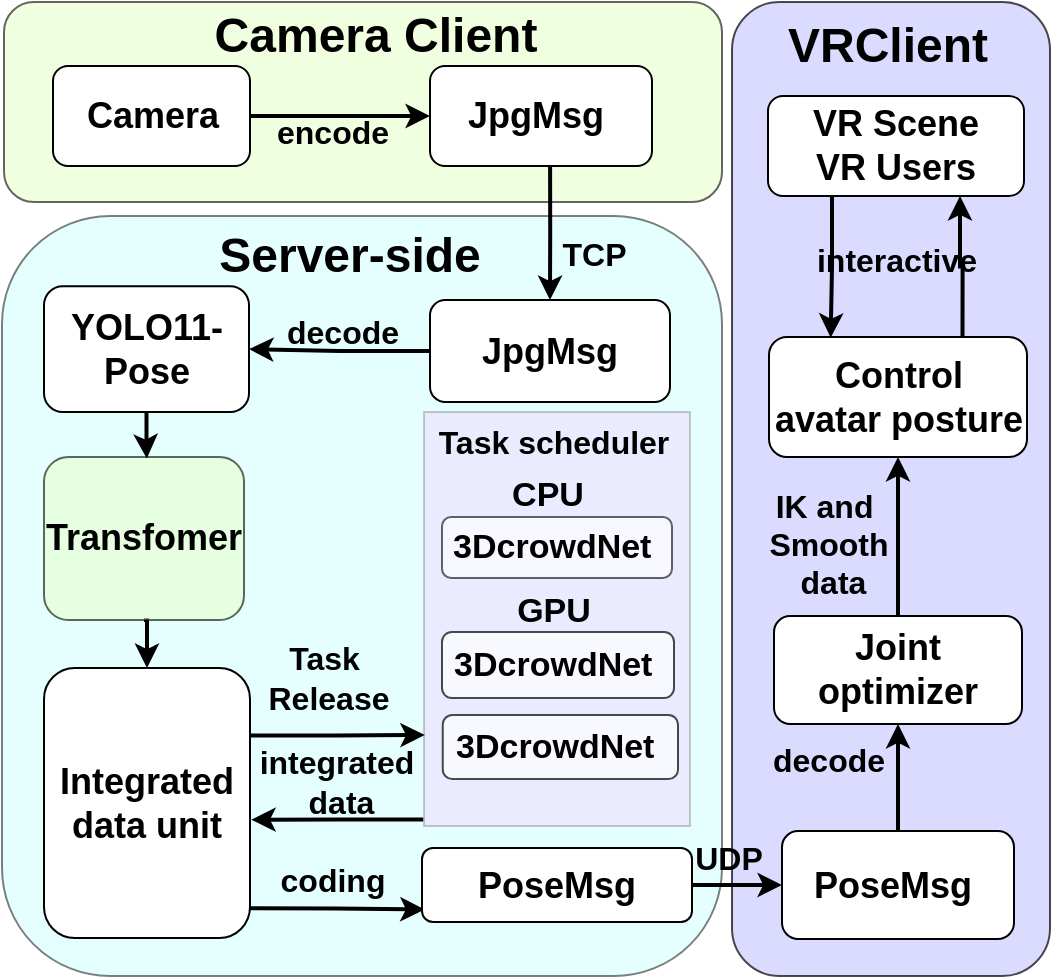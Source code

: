 <mxfile version="25.0.3">
  <diagram name="第 1 页" id="Knm-lP41OONlfiwNGnnD">
    <mxGraphModel dx="1666" dy="857" grid="0" gridSize="10" guides="1" tooltips="1" connect="0" arrows="1" fold="1" page="1" pageScale="1" pageWidth="827" pageHeight="1169" math="0" shadow="0">
      <root>
        <mxCell id="0" />
        <mxCell id="1" parent="0" />
        <mxCell id="qZviWjtYEAZgcSV_L7dp-11" value="" style="rounded=1;whiteSpace=wrap;html=1;fontStyle=1;opacity=50;fillColor=#CCFFFF;strokeWidth=1;" parent="1" vertex="1">
          <mxGeometry x="170" y="274" width="360" height="380" as="geometry" />
        </mxCell>
        <mxCell id="qZviWjtYEAZgcSV_L7dp-3" value="" style="rounded=1;whiteSpace=wrap;html=1;fontStyle=1;opacity=60;fillColor=#E6FFCC;strokeWidth=1;" parent="1" vertex="1">
          <mxGeometry x="171" y="167" width="359" height="100" as="geometry" />
        </mxCell>
        <mxCell id="7w7zixO3qday6VPTAp2P-18" style="edgeStyle=orthogonalEdgeStyle;rounded=0;orthogonalLoop=1;jettySize=auto;html=1;strokeWidth=2;entryX=0;entryY=0.5;entryDx=0;entryDy=0;exitX=1;exitY=0.5;exitDx=0;exitDy=0;" edge="1" parent="1" source="qZviWjtYEAZgcSV_L7dp-8" target="7w7zixO3qday6VPTAp2P-10">
          <mxGeometry relative="1" as="geometry">
            <mxPoint x="228" y="242" as="sourcePoint" />
            <mxPoint x="391" y="234.75" as="targetPoint" />
          </mxGeometry>
        </mxCell>
        <mxCell id="qZviWjtYEAZgcSV_L7dp-8" value="&lt;font style=&quot;font-size: 18px;&quot;&gt;Camera&lt;/font&gt;" style="rounded=1;whiteSpace=wrap;html=1;fontStyle=1;strokeWidth=1;" parent="1" vertex="1">
          <mxGeometry x="195.5" y="199" width="98.5" height="50" as="geometry" />
        </mxCell>
        <mxCell id="7w7zixO3qday6VPTAp2P-23" style="edgeStyle=orthogonalEdgeStyle;rounded=0;orthogonalLoop=1;jettySize=auto;html=1;strokeWidth=2;" edge="1" parent="1" source="qZviWjtYEAZgcSV_L7dp-12" target="qZviWjtYEAZgcSV_L7dp-19">
          <mxGeometry relative="1" as="geometry">
            <mxPoint x="304" y="339" as="targetPoint" />
          </mxGeometry>
        </mxCell>
        <mxCell id="qZviWjtYEAZgcSV_L7dp-12" value="&lt;font style=&quot;font-size: 18px;&quot;&gt;JpgMsg&lt;/font&gt;" style="rounded=1;whiteSpace=wrap;html=1;fontStyle=1;strokeWidth=1;" parent="1" vertex="1">
          <mxGeometry x="384" y="316" width="120" height="51" as="geometry" />
        </mxCell>
        <mxCell id="7w7zixO3qday6VPTAp2P-29" style="edgeStyle=orthogonalEdgeStyle;rounded=0;orthogonalLoop=1;jettySize=auto;html=1;strokeWidth=2;exitX=0.5;exitY=1;exitDx=0;exitDy=0;entryX=0.5;entryY=0;entryDx=0;entryDy=0;" edge="1" parent="1" source="qZviWjtYEAZgcSV_L7dp-14" target="qZviWjtYEAZgcSV_L7dp-17">
          <mxGeometry relative="1" as="geometry" />
        </mxCell>
        <mxCell id="qZviWjtYEAZgcSV_L7dp-14" value="&lt;font style=&quot;font-size: 18px;&quot;&gt;Transfomer&lt;/font&gt;" style="rounded=1;whiteSpace=wrap;html=1;fontStyle=1;strokeWidth=1;opacity=60;fillColor=#E6FFCC;" parent="1" vertex="1">
          <mxGeometry x="191" y="394.5" width="100" height="81.5" as="geometry" />
        </mxCell>
        <mxCell id="qZviWjtYEAZgcSV_L7dp-16" value="" style="rounded=0;whiteSpace=wrap;html=1;fontStyle=1;strokeWidth=1;opacity=20;fillColor=#FF99FF;" parent="1" vertex="1">
          <mxGeometry x="381" y="372" width="133" height="207" as="geometry" />
        </mxCell>
        <mxCell id="7w7zixO3qday6VPTAp2P-38" style="edgeStyle=orthogonalEdgeStyle;rounded=0;orthogonalLoop=1;jettySize=auto;html=1;exitX=0.989;exitY=0.89;exitDx=0;exitDy=0;entryX=0.01;entryY=0.832;entryDx=0;entryDy=0;exitPerimeter=0;strokeWidth=2;entryPerimeter=0;" edge="1" parent="1" source="qZviWjtYEAZgcSV_L7dp-17" target="qZviWjtYEAZgcSV_L7dp-18">
          <mxGeometry relative="1" as="geometry" />
        </mxCell>
        <mxCell id="7w7zixO3qday6VPTAp2P-51" style="edgeStyle=orthogonalEdgeStyle;rounded=0;orthogonalLoop=1;jettySize=auto;html=1;exitX=1;exitY=0.25;exitDx=0;exitDy=0;entryX=0.003;entryY=0.78;entryDx=0;entryDy=0;entryPerimeter=0;strokeWidth=2;" edge="1" parent="1" source="qZviWjtYEAZgcSV_L7dp-17" target="qZviWjtYEAZgcSV_L7dp-16">
          <mxGeometry relative="1" as="geometry" />
        </mxCell>
        <mxCell id="qZviWjtYEAZgcSV_L7dp-17" value="&lt;font style=&quot;font-size: 18px;&quot;&gt;Integrated data unit&lt;/font&gt;" style="rounded=1;whiteSpace=wrap;html=1;fontStyle=1;strokeWidth=1;" parent="1" vertex="1">
          <mxGeometry x="191" y="500" width="103" height="135" as="geometry" />
        </mxCell>
        <mxCell id="qZviWjtYEAZgcSV_L7dp-18" value="&lt;font style=&quot;font-size: 18px;&quot;&gt;PoseMsg&lt;/font&gt;" style="rounded=1;whiteSpace=wrap;html=1;fontStyle=1;strokeWidth=1;" parent="1" vertex="1">
          <mxGeometry x="380" y="590" width="135" height="37" as="geometry" />
        </mxCell>
        <mxCell id="7w7zixO3qday6VPTAp2P-24" style="edgeStyle=orthogonalEdgeStyle;rounded=0;orthogonalLoop=1;jettySize=auto;html=1;strokeWidth=2;entryX=0.514;entryY=0.009;entryDx=0;entryDy=0;entryPerimeter=0;" edge="1" parent="1" source="qZviWjtYEAZgcSV_L7dp-19" target="qZviWjtYEAZgcSV_L7dp-14">
          <mxGeometry relative="1" as="geometry" />
        </mxCell>
        <mxCell id="qZviWjtYEAZgcSV_L7dp-19" value="&lt;font style=&quot;font-size: 18px;&quot;&gt;YOLO11-Pose&lt;/font&gt;" style="rounded=1;whiteSpace=wrap;html=1;fontStyle=1;strokeWidth=1;" parent="1" vertex="1">
          <mxGeometry x="191" y="309.12" width="102.5" height="62.88" as="geometry" />
        </mxCell>
        <mxCell id="qZviWjtYEAZgcSV_L7dp-30" value="&lt;span&gt;&lt;font style=&quot;font-size: 17px;&quot;&gt;CPU&lt;/font&gt;&lt;/span&gt;" style="text;html=1;align=center;verticalAlign=middle;whiteSpace=wrap;rounded=0;fontStyle=1;strokeWidth=1;" parent="1" vertex="1">
          <mxGeometry x="413" y="399" width="60" height="30" as="geometry" />
        </mxCell>
        <mxCell id="qZviWjtYEAZgcSV_L7dp-32" value="3DcrowdNet " style="rounded=1;whiteSpace=wrap;fontStyle=1;strokeWidth=1;fontSize=17;opacity=70;" parent="1" vertex="1">
          <mxGeometry x="390" y="482" width="116" height="33" as="geometry" />
        </mxCell>
        <mxCell id="qZviWjtYEAZgcSV_L7dp-33" value="&lt;span&gt;&lt;font style=&quot;font-size: 17px;&quot;&gt;GPU&lt;/font&gt;&lt;/span&gt;" style="text;html=1;align=center;verticalAlign=middle;whiteSpace=wrap;rounded=0;fontStyle=1;strokeWidth=1;" parent="1" vertex="1">
          <mxGeometry x="415.75" y="457" width="60" height="30" as="geometry" />
        </mxCell>
        <mxCell id="qZviWjtYEAZgcSV_L7dp-35" value="&lt;font style=&quot;font-size: 16px;&quot;&gt;Task scheduler&lt;/font&gt;" style="text;html=1;align=center;verticalAlign=middle;whiteSpace=wrap;rounded=0;fontStyle=1;strokeWidth=1;" parent="1" vertex="1">
          <mxGeometry x="384.75" y="372" width="121.75" height="30" as="geometry" />
        </mxCell>
        <mxCell id="qZviWjtYEAZgcSV_L7dp-42" value="" style="rounded=1;whiteSpace=wrap;html=1;fontStyle=1;opacity=70;fillColor=#CCCCFF;strokeWidth=1;" parent="1" vertex="1">
          <mxGeometry x="535" y="167" width="159" height="487" as="geometry" />
        </mxCell>
        <mxCell id="7w7zixO3qday6VPTAp2P-58" style="edgeStyle=orthogonalEdgeStyle;rounded=0;orthogonalLoop=1;jettySize=auto;html=1;exitX=0.5;exitY=0;exitDx=0;exitDy=0;entryX=0.5;entryY=1;entryDx=0;entryDy=0;strokeWidth=2;" edge="1" parent="1" source="qZviWjtYEAZgcSV_L7dp-43" target="qZviWjtYEAZgcSV_L7dp-47">
          <mxGeometry relative="1" as="geometry" />
        </mxCell>
        <mxCell id="qZviWjtYEAZgcSV_L7dp-43" value="&lt;font style=&quot;font-size: 18px;&quot;&gt;PoseMsg&amp;nbsp;&lt;/font&gt;" style="rounded=1;whiteSpace=wrap;html=1;fontStyle=1;strokeWidth=1;" parent="1" vertex="1">
          <mxGeometry x="560" y="581.5" width="116" height="54" as="geometry" />
        </mxCell>
        <mxCell id="qZviWjtYEAZgcSV_L7dp-47" value="&lt;font style=&quot;font-size: 18px;&quot;&gt;Joint optimizer&lt;/font&gt;" style="rounded=1;whiteSpace=wrap;html=1;fontStyle=1;strokeWidth=1;" parent="1" vertex="1">
          <mxGeometry x="556" y="474" width="124" height="54" as="geometry" />
        </mxCell>
        <mxCell id="7w7zixO3qday6VPTAp2P-79" style="edgeStyle=orthogonalEdgeStyle;rounded=0;orthogonalLoop=1;jettySize=auto;html=1;exitX=0.75;exitY=0;exitDx=0;exitDy=0;entryX=0.75;entryY=1;entryDx=0;entryDy=0;strokeWidth=2;" edge="1" parent="1" source="qZviWjtYEAZgcSV_L7dp-48" target="qZviWjtYEAZgcSV_L7dp-51">
          <mxGeometry relative="1" as="geometry" />
        </mxCell>
        <mxCell id="qZviWjtYEAZgcSV_L7dp-48" value="&lt;font style=&quot;font-size: 18px;&quot;&gt;Control&lt;/font&gt;&lt;div&gt;&lt;font style=&quot;font-size: 18px;&quot;&gt;avatar posture&lt;/font&gt;&lt;/div&gt;" style="rounded=1;whiteSpace=wrap;html=1;fontStyle=1;strokeWidth=1;" parent="1" vertex="1">
          <mxGeometry x="553.5" y="334.5" width="129" height="60" as="geometry" />
        </mxCell>
        <mxCell id="7w7zixO3qday6VPTAp2P-78" style="edgeStyle=orthogonalEdgeStyle;rounded=0;orthogonalLoop=1;jettySize=auto;html=1;exitX=0.25;exitY=1;exitDx=0;exitDy=0;entryX=0.239;entryY=0.006;entryDx=0;entryDy=0;strokeWidth=2;entryPerimeter=0;" edge="1" parent="1" source="qZviWjtYEAZgcSV_L7dp-51" target="qZviWjtYEAZgcSV_L7dp-48">
          <mxGeometry relative="1" as="geometry" />
        </mxCell>
        <mxCell id="qZviWjtYEAZgcSV_L7dp-51" value="&lt;div&gt;&lt;span style=&quot;font-size: 18px;&quot;&gt;VR Scene&lt;/span&gt;&lt;/div&gt;&lt;div&gt;&lt;span style=&quot;font-size: 18px;&quot;&gt;VR Users&lt;/span&gt;&lt;/div&gt;" style="rounded=1;whiteSpace=wrap;html=1;fontStyle=1;strokeWidth=1;" parent="1" vertex="1">
          <mxGeometry x="553" y="214" width="128" height="50" as="geometry" />
        </mxCell>
        <mxCell id="qZviWjtYEAZgcSV_L7dp-55" value="&lt;font style=&quot;font-size: 24px;&quot;&gt;VRClient&lt;/font&gt;" style="text;html=1;align=center;verticalAlign=middle;whiteSpace=wrap;rounded=0;fontStyle=1;strokeWidth=1;" parent="1" vertex="1">
          <mxGeometry x="553" y="168.75" width="120" height="41.25" as="geometry" />
        </mxCell>
        <mxCell id="qZviWjtYEAZgcSV_L7dp-57" value="&lt;font style=&quot;font-size: 24px;&quot;&gt;Camera Client&lt;/font&gt;" style="text;html=1;align=center;verticalAlign=middle;whiteSpace=wrap;rounded=0;fontStyle=1;strokeWidth=1;" parent="1" vertex="1">
          <mxGeometry x="272" y="167" width="169.75" height="34" as="geometry" />
        </mxCell>
        <mxCell id="o7PN1KQM0Z8fIxWU293y-3" value="&lt;font style=&quot;font-size: 16px;&quot;&gt;TCP&amp;nbsp;&lt;/font&gt;" style="text;html=1;align=center;verticalAlign=middle;resizable=0;points=[];autosize=1;fontStyle=1;strokeWidth=1;" parent="1" vertex="1">
          <mxGeometry x="441" y="277" width="54" height="31" as="geometry" />
        </mxCell>
        <mxCell id="o7PN1KQM0Z8fIxWU293y-4" value="&lt;font style=&quot;font-size: 16px;&quot;&gt;decode&lt;/font&gt;" style="text;html=1;align=center;verticalAlign=middle;resizable=0;points=[];autosize=1;fontStyle=1;strokeWidth=2;" parent="1" vertex="1">
          <mxGeometry x="304" y="316" width="71" height="31" as="geometry" />
        </mxCell>
        <mxCell id="o7PN1KQM0Z8fIxWU293y-10" value="&lt;font style=&quot;font-size: 16px;&quot;&gt;integrated&lt;/font&gt;&lt;div&gt;&lt;font style=&quot;font-size: 16px;&quot;&gt;&amp;nbsp;data&lt;/font&gt;&lt;/div&gt;" style="text;html=1;align=center;verticalAlign=middle;resizable=0;points=[];autosize=1;fontStyle=1;strokeWidth=1;" parent="1" vertex="1">
          <mxGeometry x="292" y="531.5" width="89" height="50" as="geometry" />
        </mxCell>
        <mxCell id="o7PN1KQM0Z8fIxWU293y-12" value="&lt;font style=&quot;font-size: 16px;&quot;&gt;UDP&lt;/font&gt;" style="text;html=1;align=center;verticalAlign=middle;resizable=0;points=[];autosize=1;fontStyle=1;strokeWidth=1;" parent="1" vertex="1">
          <mxGeometry x="506.5" y="579" width="52" height="31" as="geometry" />
        </mxCell>
        <mxCell id="7w7zixO3qday6VPTAp2P-22" style="edgeStyle=orthogonalEdgeStyle;rounded=0;orthogonalLoop=1;jettySize=auto;html=1;entryX=0.5;entryY=0;entryDx=0;entryDy=0;strokeWidth=2;exitX=0.541;exitY=0.984;exitDx=0;exitDy=0;exitPerimeter=0;" edge="1" parent="1" source="7w7zixO3qday6VPTAp2P-10" target="qZviWjtYEAZgcSV_L7dp-12">
          <mxGeometry relative="1" as="geometry">
            <mxPoint x="442" y="251" as="sourcePoint" />
          </mxGeometry>
        </mxCell>
        <mxCell id="7w7zixO3qday6VPTAp2P-10" value="&lt;font style=&quot;font-size: 18px;&quot;&gt;JpgMsg&amp;nbsp;&lt;/font&gt;" style="rounded=1;whiteSpace=wrap;html=1;fontStyle=1;strokeWidth=1;" vertex="1" parent="1">
          <mxGeometry x="384" y="199" width="111" height="50" as="geometry" />
        </mxCell>
        <mxCell id="o7PN1KQM0Z8fIxWU293y-14" value="&lt;div&gt;&lt;span style=&quot;background-color: initial;&quot;&gt;&lt;font style=&quot;font-size: 16px;&quot;&gt;IK and&amp;nbsp;&lt;/font&gt;&lt;/span&gt;&lt;/div&gt;&lt;div&gt;&lt;span style=&quot;background-color: initial;&quot;&gt;&lt;font style=&quot;font-size: 16px;&quot;&gt;Smooth&lt;/font&gt;&lt;/span&gt;&lt;/div&gt;&lt;div&gt;&lt;span style=&quot;background-color: initial;&quot;&gt;&lt;font style=&quot;font-size: 16px;&quot;&gt;&amp;nbsp;&lt;/font&gt;&lt;/span&gt;&lt;span style=&quot;font-size: 16px; background-color: initial;&quot;&gt;data&lt;/span&gt;&lt;/div&gt;" style="text;html=1;align=center;verticalAlign=middle;resizable=0;points=[];autosize=1;fontStyle=1;strokeWidth=1;" parent="1" vertex="1">
          <mxGeometry x="546.5" y="402.5" width="73" height="70" as="geometry" />
        </mxCell>
        <mxCell id="7w7zixO3qday6VPTAp2P-26" value="&lt;font style=&quot;font-size: 24px;&quot;&gt;Server-side&lt;/font&gt;" style="text;html=1;align=center;verticalAlign=middle;whiteSpace=wrap;rounded=0;fontStyle=1;strokeWidth=1;" vertex="1" parent="1">
          <mxGeometry x="259.38" y="277" width="169.75" height="34" as="geometry" />
        </mxCell>
        <mxCell id="7w7zixO3qday6VPTAp2P-32" value="&lt;font style=&quot;font-size: 16px;&quot;&gt;coding&lt;/font&gt;" style="text;html=1;align=center;verticalAlign=middle;resizable=0;points=[];autosize=1;fontStyle=1;strokeWidth=2;" vertex="1" parent="1">
          <mxGeometry x="302" y="590" width="65" height="31" as="geometry" />
        </mxCell>
        <mxCell id="7w7zixO3qday6VPTAp2P-46" value="&lt;span style=&quot;font-size: 16px;&quot;&gt;Task&amp;nbsp;&lt;/span&gt;&lt;div&gt;&lt;span style=&quot;font-size: 16px;&quot;&gt;Release&lt;/span&gt;&lt;/div&gt;" style="text;html=1;align=center;verticalAlign=middle;resizable=0;points=[];autosize=1;fontStyle=1;strokeWidth=1;" vertex="1" parent="1">
          <mxGeometry x="294" y="480" width="77" height="50" as="geometry" />
        </mxCell>
        <mxCell id="7w7zixO3qday6VPTAp2P-48" value="3DcrowdNet " style="rounded=1;whiteSpace=wrap;fontStyle=1;strokeWidth=1;fontSize=17;opacity=60;" vertex="1" parent="1">
          <mxGeometry x="390" y="424.5" width="115" height="30.5" as="geometry" />
        </mxCell>
        <mxCell id="7w7zixO3qday6VPTAp2P-49" value="3DcrowdNet " style="rounded=1;whiteSpace=wrap;fontStyle=1;strokeWidth=1;fontSize=17;opacity=70;" vertex="1" parent="1">
          <mxGeometry x="390.38" y="523.5" width="117.62" height="32" as="geometry" />
        </mxCell>
        <mxCell id="7w7zixO3qday6VPTAp2P-54" style="edgeStyle=orthogonalEdgeStyle;rounded=0;orthogonalLoop=1;jettySize=auto;html=1;exitX=-0.003;exitY=0.984;exitDx=0;exitDy=0;entryX=1.006;entryY=0.562;entryDx=0;entryDy=0;entryPerimeter=0;strokeWidth=2;exitPerimeter=0;" edge="1" parent="1" source="qZviWjtYEAZgcSV_L7dp-16" target="qZviWjtYEAZgcSV_L7dp-17">
          <mxGeometry relative="1" as="geometry" />
        </mxCell>
        <mxCell id="7w7zixO3qday6VPTAp2P-55" style="edgeStyle=orthogonalEdgeStyle;rounded=0;orthogonalLoop=1;jettySize=auto;html=1;strokeWidth=2;" edge="1" parent="1" source="qZviWjtYEAZgcSV_L7dp-18" target="qZviWjtYEAZgcSV_L7dp-43">
          <mxGeometry relative="1" as="geometry" />
        </mxCell>
        <mxCell id="7w7zixO3qday6VPTAp2P-59" value="&lt;font style=&quot;font-size: 16px;&quot;&gt;decode&lt;/font&gt;" style="text;html=1;align=center;verticalAlign=middle;resizable=0;points=[];autosize=1;fontStyle=1;strokeWidth=1;" vertex="1" parent="1">
          <mxGeometry x="547.5" y="530" width="71" height="31" as="geometry" />
        </mxCell>
        <mxCell id="7w7zixO3qday6VPTAp2P-61" style="edgeStyle=orthogonalEdgeStyle;rounded=0;orthogonalLoop=1;jettySize=auto;html=1;entryX=0.5;entryY=1;entryDx=0;entryDy=0;strokeWidth=2;" edge="1" parent="1" source="qZviWjtYEAZgcSV_L7dp-47" target="qZviWjtYEAZgcSV_L7dp-48">
          <mxGeometry relative="1" as="geometry">
            <mxPoint x="637" y="399" as="targetPoint" />
          </mxGeometry>
        </mxCell>
        <mxCell id="7w7zixO3qday6VPTAp2P-63" value="&lt;span style=&quot;font-size: 16px;&quot;&gt;interactive&lt;/span&gt;" style="text;html=1;align=center;verticalAlign=middle;resizable=0;points=[];autosize=1;fontStyle=1;strokeWidth=1;" vertex="1" parent="1">
          <mxGeometry x="571.5" y="280" width="91" height="31" as="geometry" />
        </mxCell>
        <mxCell id="7w7zixO3qday6VPTAp2P-77" value="&lt;font style=&quot;font-size: 16px;&quot;&gt;encode&lt;/font&gt;" style="text;html=1;align=center;verticalAlign=middle;resizable=0;points=[];autosize=1;fontStyle=1;strokeWidth=1;" vertex="1" parent="1">
          <mxGeometry x="299" y="216" width="71" height="31" as="geometry" />
        </mxCell>
      </root>
    </mxGraphModel>
  </diagram>
</mxfile>
